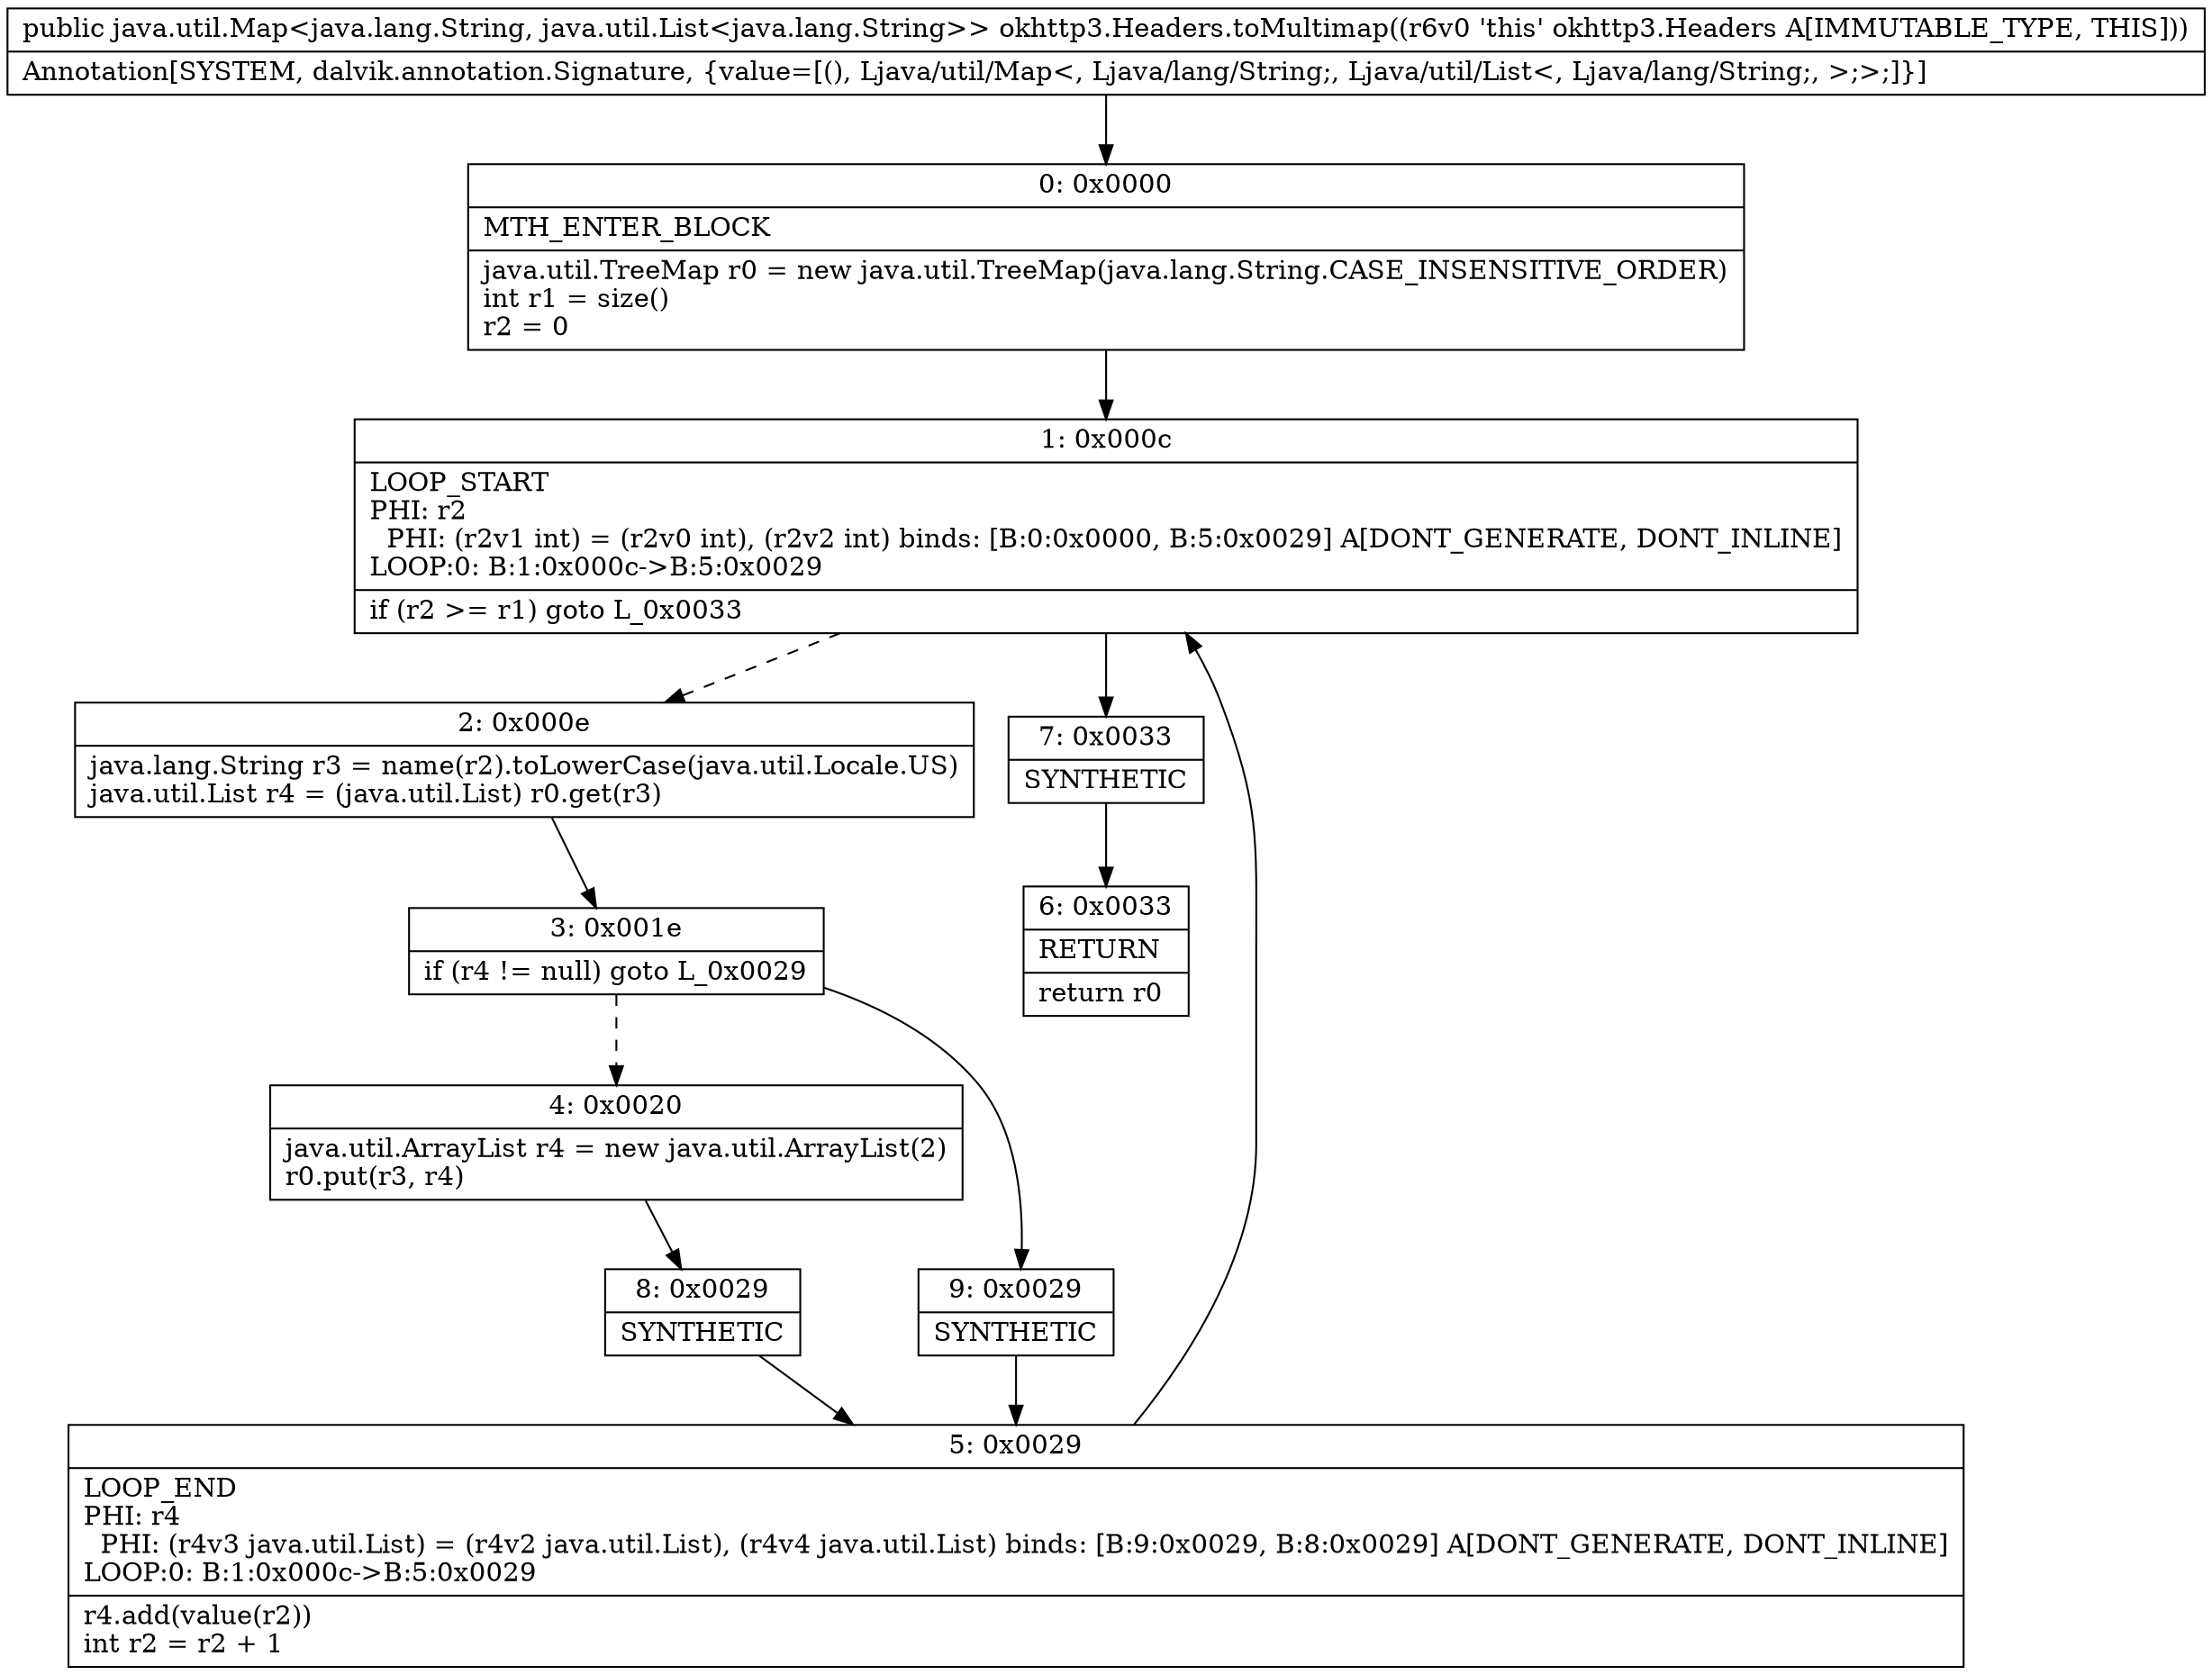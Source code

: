digraph "CFG forokhttp3.Headers.toMultimap()Ljava\/util\/Map;" {
Node_0 [shape=record,label="{0\:\ 0x0000|MTH_ENTER_BLOCK\l|java.util.TreeMap r0 = new java.util.TreeMap(java.lang.String.CASE_INSENSITIVE_ORDER)\lint r1 = size()\lr2 = 0\l}"];
Node_1 [shape=record,label="{1\:\ 0x000c|LOOP_START\lPHI: r2 \l  PHI: (r2v1 int) = (r2v0 int), (r2v2 int) binds: [B:0:0x0000, B:5:0x0029] A[DONT_GENERATE, DONT_INLINE]\lLOOP:0: B:1:0x000c\-\>B:5:0x0029\l|if (r2 \>= r1) goto L_0x0033\l}"];
Node_2 [shape=record,label="{2\:\ 0x000e|java.lang.String r3 = name(r2).toLowerCase(java.util.Locale.US)\ljava.util.List r4 = (java.util.List) r0.get(r3)\l}"];
Node_3 [shape=record,label="{3\:\ 0x001e|if (r4 != null) goto L_0x0029\l}"];
Node_4 [shape=record,label="{4\:\ 0x0020|java.util.ArrayList r4 = new java.util.ArrayList(2)\lr0.put(r3, r4)\l}"];
Node_5 [shape=record,label="{5\:\ 0x0029|LOOP_END\lPHI: r4 \l  PHI: (r4v3 java.util.List) = (r4v2 java.util.List), (r4v4 java.util.List) binds: [B:9:0x0029, B:8:0x0029] A[DONT_GENERATE, DONT_INLINE]\lLOOP:0: B:1:0x000c\-\>B:5:0x0029\l|r4.add(value(r2))\lint r2 = r2 + 1\l}"];
Node_6 [shape=record,label="{6\:\ 0x0033|RETURN\l|return r0\l}"];
Node_7 [shape=record,label="{7\:\ 0x0033|SYNTHETIC\l}"];
Node_8 [shape=record,label="{8\:\ 0x0029|SYNTHETIC\l}"];
Node_9 [shape=record,label="{9\:\ 0x0029|SYNTHETIC\l}"];
MethodNode[shape=record,label="{public java.util.Map\<java.lang.String, java.util.List\<java.lang.String\>\> okhttp3.Headers.toMultimap((r6v0 'this' okhttp3.Headers A[IMMUTABLE_TYPE, THIS]))  | Annotation[SYSTEM, dalvik.annotation.Signature, \{value=[(), Ljava\/util\/Map\<, Ljava\/lang\/String;, Ljava\/util\/List\<, Ljava\/lang\/String;, \>;\>;]\}]\l}"];
MethodNode -> Node_0;
Node_0 -> Node_1;
Node_1 -> Node_2[style=dashed];
Node_1 -> Node_7;
Node_2 -> Node_3;
Node_3 -> Node_4[style=dashed];
Node_3 -> Node_9;
Node_4 -> Node_8;
Node_5 -> Node_1;
Node_7 -> Node_6;
Node_8 -> Node_5;
Node_9 -> Node_5;
}

